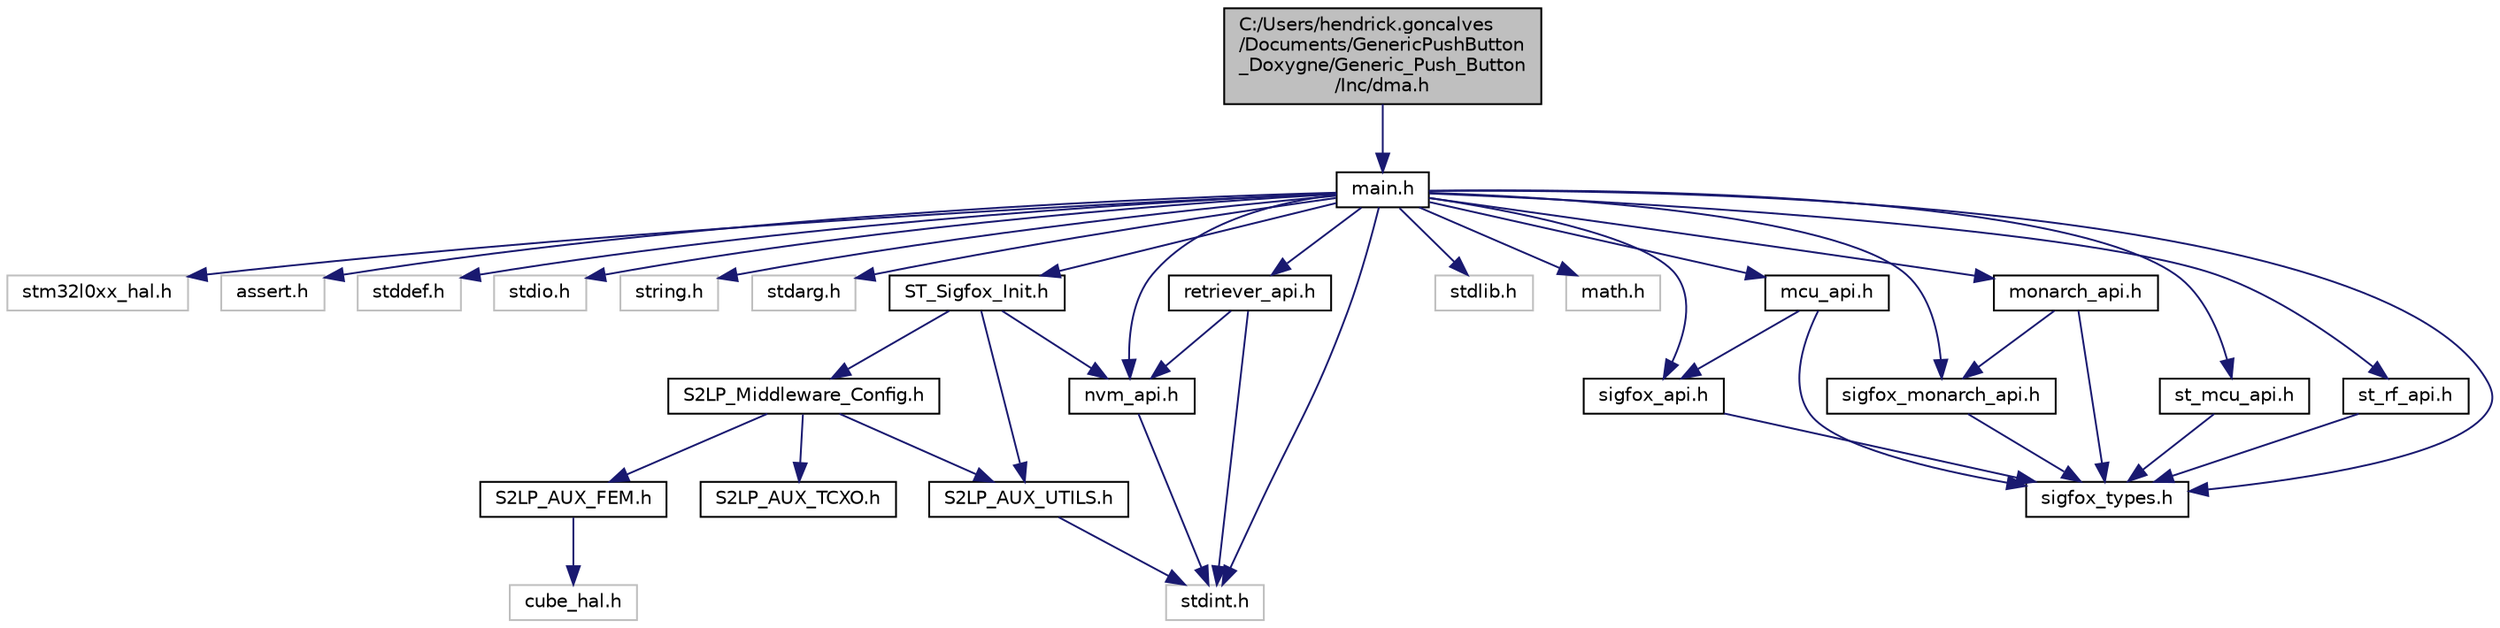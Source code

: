 digraph "C:/Users/hendrick.goncalves/Documents/GenericPushButton_Doxygne/Generic_Push_Button/Inc/dma.h"
{
 // LATEX_PDF_SIZE
  edge [fontname="Helvetica",fontsize="10",labelfontname="Helvetica",labelfontsize="10"];
  node [fontname="Helvetica",fontsize="10",shape=record];
  Node1 [label="C:/Users/hendrick.goncalves\l/Documents/GenericPushButton\l_Doxygne/Generic_Push_Button\l/Inc/dma.h",height=0.2,width=0.4,color="black", fillcolor="grey75", style="filled", fontcolor="black",tooltip=" "];
  Node1 -> Node2 [color="midnightblue",fontsize="10",style="solid",fontname="Helvetica"];
  Node2 [label="main.h",height=0.2,width=0.4,color="black", fillcolor="white", style="filled",URL="$main_8h.html",tooltip=": Header for main.c file. This file contains the common defines of the application."];
  Node2 -> Node3 [color="midnightblue",fontsize="10",style="solid",fontname="Helvetica"];
  Node3 [label="stm32l0xx_hal.h",height=0.2,width=0.4,color="grey75", fillcolor="white", style="filled",tooltip=" "];
  Node2 -> Node4 [color="midnightblue",fontsize="10",style="solid",fontname="Helvetica"];
  Node4 [label="assert.h",height=0.2,width=0.4,color="grey75", fillcolor="white", style="filled",tooltip=" "];
  Node2 -> Node5 [color="midnightblue",fontsize="10",style="solid",fontname="Helvetica"];
  Node5 [label="stddef.h",height=0.2,width=0.4,color="grey75", fillcolor="white", style="filled",tooltip=" "];
  Node2 -> Node6 [color="midnightblue",fontsize="10",style="solid",fontname="Helvetica"];
  Node6 [label="stdio.h",height=0.2,width=0.4,color="grey75", fillcolor="white", style="filled",tooltip=" "];
  Node2 -> Node7 [color="midnightblue",fontsize="10",style="solid",fontname="Helvetica"];
  Node7 [label="string.h",height=0.2,width=0.4,color="grey75", fillcolor="white", style="filled",tooltip=" "];
  Node2 -> Node8 [color="midnightblue",fontsize="10",style="solid",fontname="Helvetica"];
  Node8 [label="stdarg.h",height=0.2,width=0.4,color="grey75", fillcolor="white", style="filled",tooltip=" "];
  Node2 -> Node9 [color="midnightblue",fontsize="10",style="solid",fontname="Helvetica"];
  Node9 [label="stdint.h",height=0.2,width=0.4,color="grey75", fillcolor="white", style="filled",tooltip=" "];
  Node2 -> Node10 [color="midnightblue",fontsize="10",style="solid",fontname="Helvetica"];
  Node10 [label="stdlib.h",height=0.2,width=0.4,color="grey75", fillcolor="white", style="filled",tooltip=" "];
  Node2 -> Node11 [color="midnightblue",fontsize="10",style="solid",fontname="Helvetica"];
  Node11 [label="math.h",height=0.2,width=0.4,color="grey75", fillcolor="white", style="filled",tooltip=" "];
  Node2 -> Node12 [color="midnightblue",fontsize="10",style="solid",fontname="Helvetica"];
  Node12 [label="ST_Sigfox_Init.h",height=0.2,width=0.4,color="black", fillcolor="white", style="filled",URL="$_s_t___sigfox___init_8h.html",tooltip=" "];
  Node12 -> Node13 [color="midnightblue",fontsize="10",style="solid",fontname="Helvetica"];
  Node13 [label="S2LP_AUX_UTILS.h",height=0.2,width=0.4,color="black", fillcolor="white", style="filled",URL="$_s2_l_p___a_u_x___u_t_i_l_s_8h.html",tooltip=" "];
  Node13 -> Node9 [color="midnightblue",fontsize="10",style="solid",fontname="Helvetica"];
  Node12 -> Node14 [color="midnightblue",fontsize="10",style="solid",fontname="Helvetica"];
  Node14 [label="S2LP_Middleware_Config.h",height=0.2,width=0.4,color="black", fillcolor="white", style="filled",URL="$_s2_l_p___middleware___config_8h.html",tooltip="This file contains S2LP Middleware configuration and useful defines."];
  Node14 -> Node13 [color="midnightblue",fontsize="10",style="solid",fontname="Helvetica"];
  Node14 -> Node15 [color="midnightblue",fontsize="10",style="solid",fontname="Helvetica"];
  Node15 [label="S2LP_AUX_FEM.h",height=0.2,width=0.4,color="black", fillcolor="white", style="filled",URL="$_s2_l_p___a_u_x___f_e_m_8h.html",tooltip=" "];
  Node15 -> Node16 [color="midnightblue",fontsize="10",style="solid",fontname="Helvetica"];
  Node16 [label="cube_hal.h",height=0.2,width=0.4,color="grey75", fillcolor="white", style="filled",tooltip=" "];
  Node14 -> Node17 [color="midnightblue",fontsize="10",style="solid",fontname="Helvetica"];
  Node17 [label="S2LP_AUX_TCXO.h",height=0.2,width=0.4,color="black", fillcolor="white", style="filled",URL="$_s2_l_p___a_u_x___t_c_x_o_8h.html",tooltip=" "];
  Node12 -> Node18 [color="midnightblue",fontsize="10",style="solid",fontname="Helvetica"];
  Node18 [label="nvm_api.h",height=0.2,width=0.4,color="black", fillcolor="white", style="filled",URL="$nvm__api_8h.html",tooltip="NVM handler."];
  Node18 -> Node9 [color="midnightblue",fontsize="10",style="solid",fontname="Helvetica"];
  Node2 -> Node19 [color="midnightblue",fontsize="10",style="solid",fontname="Helvetica"];
  Node19 [label="sigfox_types.h",height=0.2,width=0.4,color="black", fillcolor="white", style="filled",URL="$sigfox__types_8h.html",tooltip="Sigfox types definition."];
  Node2 -> Node20 [color="midnightblue",fontsize="10",style="solid",fontname="Helvetica"];
  Node20 [label="sigfox_api.h",height=0.2,width=0.4,color="black", fillcolor="white", style="filled",URL="$sigfox__api_8h.html",tooltip="Sigfox user functions."];
  Node20 -> Node19 [color="midnightblue",fontsize="10",style="solid",fontname="Helvetica"];
  Node2 -> Node21 [color="midnightblue",fontsize="10",style="solid",fontname="Helvetica"];
  Node21 [label="sigfox_monarch_api.h",height=0.2,width=0.4,color="black", fillcolor="white", style="filled",URL="$sigfox__monarch__api_8h.html",tooltip="Sigfox user functions."];
  Node21 -> Node19 [color="midnightblue",fontsize="10",style="solid",fontname="Helvetica"];
  Node2 -> Node22 [color="midnightblue",fontsize="10",style="solid",fontname="Helvetica"];
  Node22 [label="monarch_api.h",height=0.2,width=0.4,color="black", fillcolor="white", style="filled",URL="$monarch__api_8h.html",tooltip="Sigfox manufacturer functions."];
  Node22 -> Node19 [color="midnightblue",fontsize="10",style="solid",fontname="Helvetica"];
  Node22 -> Node21 [color="midnightblue",fontsize="10",style="solid",fontname="Helvetica"];
  Node2 -> Node23 [color="midnightblue",fontsize="10",style="solid",fontname="Helvetica"];
  Node23 [label="retriever_api.h",height=0.2,width=0.4,color="black", fillcolor="white", style="filled",URL="$retriever__api_8h.html",tooltip="This is used to retrieve the SigFox data as ID, PAC and AES-KEY. The AES-KEY is a private variable an..."];
  Node23 -> Node9 [color="midnightblue",fontsize="10",style="solid",fontname="Helvetica"];
  Node23 -> Node18 [color="midnightblue",fontsize="10",style="solid",fontname="Helvetica"];
  Node2 -> Node24 [color="midnightblue",fontsize="10",style="solid",fontname="Helvetica"];
  Node24 [label="mcu_api.h",height=0.2,width=0.4,color="black", fillcolor="white", style="filled",URL="$mcu__api_8h.html",tooltip="Sigfox manufacturer functions."];
  Node24 -> Node19 [color="midnightblue",fontsize="10",style="solid",fontname="Helvetica"];
  Node24 -> Node20 [color="midnightblue",fontsize="10",style="solid",fontname="Helvetica"];
  Node2 -> Node25 [color="midnightblue",fontsize="10",style="solid",fontname="Helvetica"];
  Node25 [label="st_mcu_api.h",height=0.2,width=0.4,color="black", fillcolor="white", style="filled",URL="$st__mcu__api_8h.html",tooltip="Sigfox manufacturer functions."];
  Node25 -> Node19 [color="midnightblue",fontsize="10",style="solid",fontname="Helvetica"];
  Node2 -> Node26 [color="midnightblue",fontsize="10",style="solid",fontname="Helvetica"];
  Node26 [label="st_rf_api.h",height=0.2,width=0.4,color="black", fillcolor="white", style="filled",URL="$st__rf__api_8h.html",tooltip="Sigfox manufacturer functions."];
  Node26 -> Node19 [color="midnightblue",fontsize="10",style="solid",fontname="Helvetica"];
  Node2 -> Node18 [color="midnightblue",fontsize="10",style="solid",fontname="Helvetica"];
}
